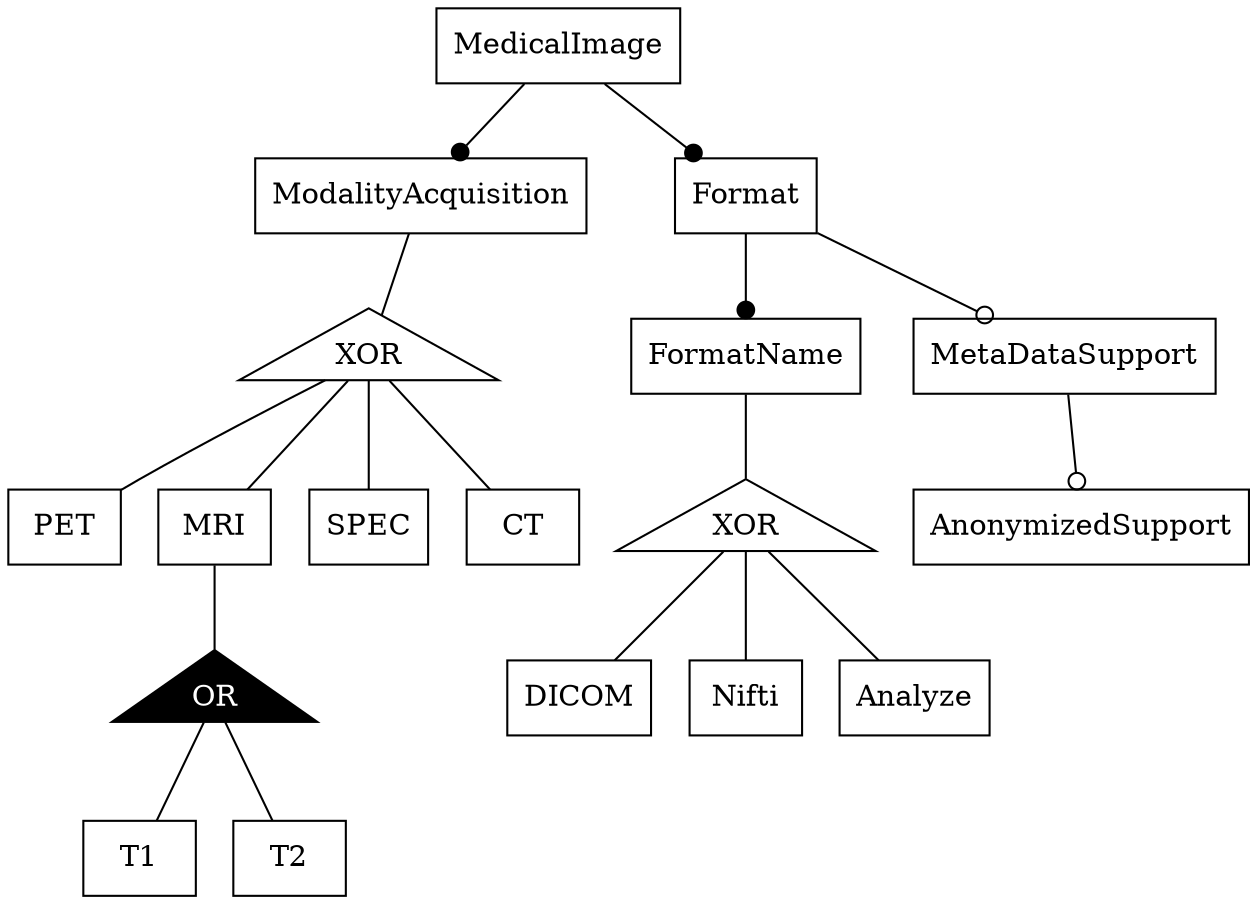 digraph fmNaiveViewMedicalImage {
graph [rankdir=TB];
node [shape=box];
edge [arrowhead=normal];
81[label="PET",]
82[label="DICOM",]
83[label="Nifti",]
84[label="T1",]
85[label="FormatName",]
86[label="MetaDataSupport",]
87[label="T2",]
88[label="MRI",]
89[label="SPEC",]
90[label="MedicalImage",]
91[label="AnonymizedSupport",]
92[label="ModalityAcquisition",]
94[label="CT",]
95[label="Analyze",]
96[label="Format",]
86->91[arrowhead=odot];
99[label="XOR",shape="triangle",width=0.3]
92->99[arrowhead=none];
99->81[arrowhead=none];
99->89[arrowhead=none];
99->94[arrowhead=none];
99->88[arrowhead=none];
96->85[arrowhead=dot];
100[label="XOR",shape="triangle",width=0.3]
85->100[arrowhead=none];
100->82[arrowhead=none];
100->83[arrowhead=none];
100->95[arrowhead=none];
96->86[arrowhead=odot];
90->92[arrowhead=dot];
101[label="OR",shape="triangle",style="filled",color="black",fontcolor="white"]
88->101[arrowhead=none];
101->84[arrowhead=none];
101->87[arrowhead=none];
90->96[arrowhead=dot];
}